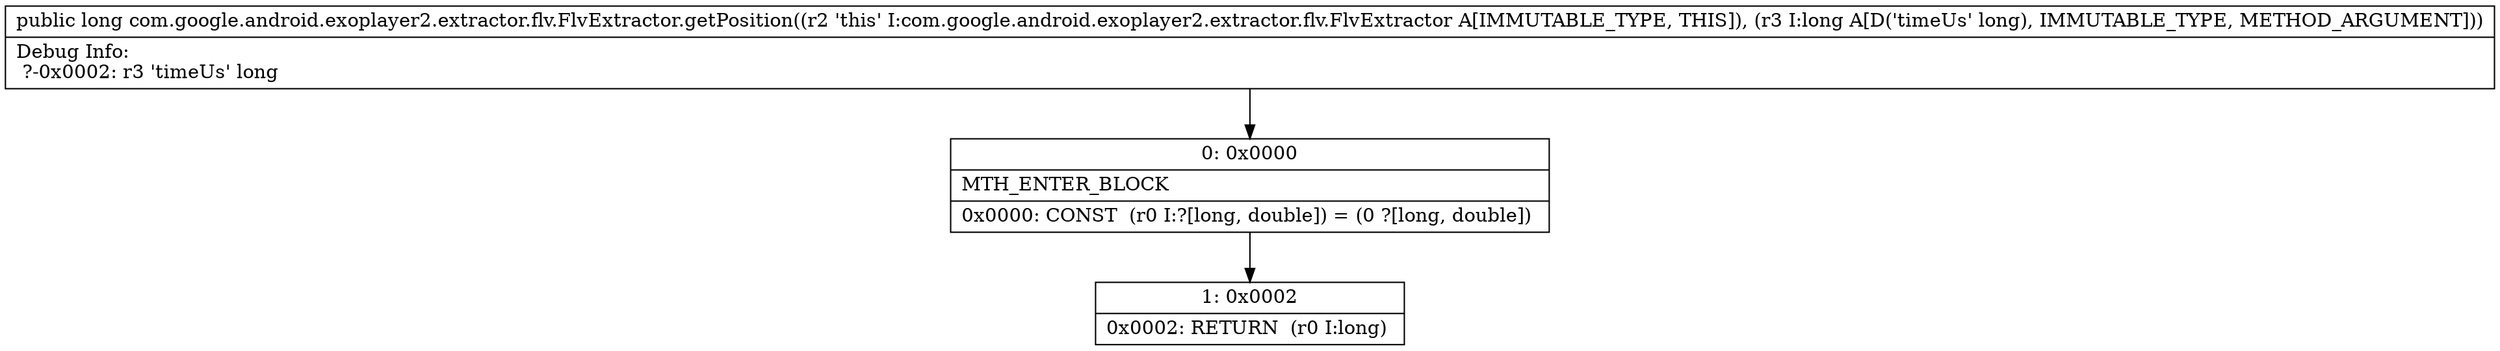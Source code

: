 digraph "CFG forcom.google.android.exoplayer2.extractor.flv.FlvExtractor.getPosition(J)J" {
Node_0 [shape=record,label="{0\:\ 0x0000|MTH_ENTER_BLOCK\l|0x0000: CONST  (r0 I:?[long, double]) = (0 ?[long, double]) \l}"];
Node_1 [shape=record,label="{1\:\ 0x0002|0x0002: RETURN  (r0 I:long) \l}"];
MethodNode[shape=record,label="{public long com.google.android.exoplayer2.extractor.flv.FlvExtractor.getPosition((r2 'this' I:com.google.android.exoplayer2.extractor.flv.FlvExtractor A[IMMUTABLE_TYPE, THIS]), (r3 I:long A[D('timeUs' long), IMMUTABLE_TYPE, METHOD_ARGUMENT]))  | Debug Info:\l  ?\-0x0002: r3 'timeUs' long\l}"];
MethodNode -> Node_0;
Node_0 -> Node_1;
}

